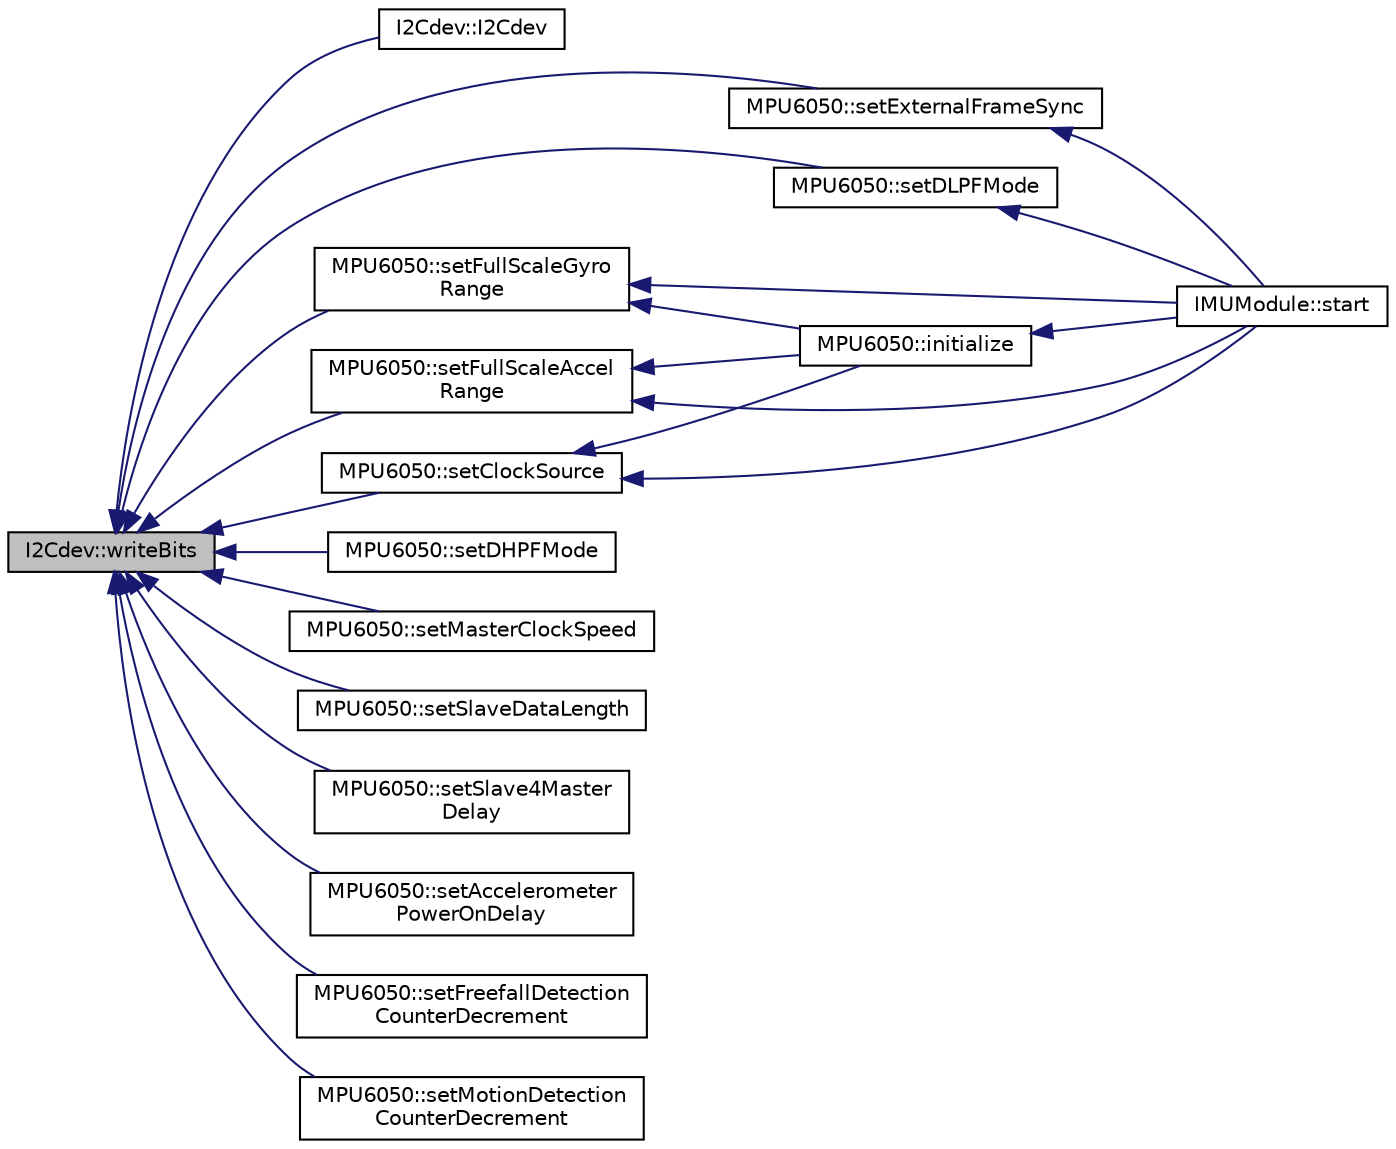 digraph "I2Cdev::writeBits"
{
  edge [fontname="Helvetica",fontsize="10",labelfontname="Helvetica",labelfontsize="10"];
  node [fontname="Helvetica",fontsize="10",shape=record];
  rankdir="LR";
  Node554 [label="I2Cdev::writeBits",height=0.2,width=0.4,color="black", fillcolor="grey75", style="filled", fontcolor="black"];
  Node554 -> Node555 [dir="back",color="midnightblue",fontsize="10",style="solid",fontname="Helvetica"];
  Node555 [label="I2Cdev::I2Cdev",height=0.2,width=0.4,color="black", fillcolor="white", style="filled",URL="$class_i2_cdev.html#a2f70586510cbda5c5267a10b4ca220b9"];
  Node554 -> Node556 [dir="back",color="midnightblue",fontsize="10",style="solid",fontname="Helvetica"];
  Node556 [label="MPU6050::setExternalFrameSync",height=0.2,width=0.4,color="black", fillcolor="white", style="filled",URL="$class_m_p_u6050.html#a77b36f41c531a11b5a835fc75a9aefe6",tooltip="Set external FSYNC configuration. "];
  Node556 -> Node557 [dir="back",color="midnightblue",fontsize="10",style="solid",fontname="Helvetica"];
  Node557 [label="IMUModule::start",height=0.2,width=0.4,color="black", fillcolor="white", style="filled",URL="$class_i_m_u_module.html#aba29f7665d8ec8f0eefe802f1c2b741c",tooltip="Called once to initialize the module. "];
  Node554 -> Node558 [dir="back",color="midnightblue",fontsize="10",style="solid",fontname="Helvetica"];
  Node558 [label="MPU6050::setDLPFMode",height=0.2,width=0.4,color="black", fillcolor="white", style="filled",URL="$class_m_p_u6050.html#a7a782ade8af2f88dfef7171487f59a3b",tooltip="Set digital low-pass filter configuration. "];
  Node558 -> Node557 [dir="back",color="midnightblue",fontsize="10",style="solid",fontname="Helvetica"];
  Node554 -> Node559 [dir="back",color="midnightblue",fontsize="10",style="solid",fontname="Helvetica"];
  Node559 [label="MPU6050::setFullScaleGyro\lRange",height=0.2,width=0.4,color="black", fillcolor="white", style="filled",URL="$class_m_p_u6050.html#a72afc0b6f221c9336f635b5637c62dae",tooltip="Set full-scale gyroscope range. "];
  Node559 -> Node557 [dir="back",color="midnightblue",fontsize="10",style="solid",fontname="Helvetica"];
  Node559 -> Node560 [dir="back",color="midnightblue",fontsize="10",style="solid",fontname="Helvetica"];
  Node560 [label="MPU6050::initialize",height=0.2,width=0.4,color="black", fillcolor="white", style="filled",URL="$class_m_p_u6050.html#abd8fc6c18adf158011118fbccc7e7054",tooltip="Power on and prepare for general usage. "];
  Node560 -> Node557 [dir="back",color="midnightblue",fontsize="10",style="solid",fontname="Helvetica"];
  Node554 -> Node561 [dir="back",color="midnightblue",fontsize="10",style="solid",fontname="Helvetica"];
  Node561 [label="MPU6050::setFullScaleAccel\lRange",height=0.2,width=0.4,color="black", fillcolor="white", style="filled",URL="$class_m_p_u6050.html#a64eb78e8e359c541beaf8664db3421d1",tooltip="Set full-scale accelerometer range. "];
  Node561 -> Node557 [dir="back",color="midnightblue",fontsize="10",style="solid",fontname="Helvetica"];
  Node561 -> Node560 [dir="back",color="midnightblue",fontsize="10",style="solid",fontname="Helvetica"];
  Node554 -> Node562 [dir="back",color="midnightblue",fontsize="10",style="solid",fontname="Helvetica"];
  Node562 [label="MPU6050::setDHPFMode",height=0.2,width=0.4,color="black", fillcolor="white", style="filled",URL="$class_m_p_u6050.html#a44cc43aaad1e52c1ba3142d4490af611",tooltip="Set the high-pass filter configuration. "];
  Node554 -> Node563 [dir="back",color="midnightblue",fontsize="10",style="solid",fontname="Helvetica"];
  Node563 [label="MPU6050::setMasterClockSpeed",height=0.2,width=0.4,color="black", fillcolor="white", style="filled",URL="$class_m_p_u6050.html#a8a4779ea709ff0633f9798369478400b",tooltip="Set I2C master clock speed. "];
  Node554 -> Node564 [dir="back",color="midnightblue",fontsize="10",style="solid",fontname="Helvetica"];
  Node564 [label="MPU6050::setSlaveDataLength",height=0.2,width=0.4,color="black", fillcolor="white", style="filled",URL="$class_m_p_u6050.html#ab4151353f433c533246d938fc3b78458",tooltip="Set number of bytes to read for the specified slave (0-3). "];
  Node554 -> Node565 [dir="back",color="midnightblue",fontsize="10",style="solid",fontname="Helvetica"];
  Node565 [label="MPU6050::setSlave4Master\lDelay",height=0.2,width=0.4,color="black", fillcolor="white", style="filled",URL="$class_m_p_u6050.html#ac154934a43c599cdc564fb29c22c45eb",tooltip="Set Slave 4 master delay value. "];
  Node554 -> Node566 [dir="back",color="midnightblue",fontsize="10",style="solid",fontname="Helvetica"];
  Node566 [label="MPU6050::setAccelerometer\lPowerOnDelay",height=0.2,width=0.4,color="black", fillcolor="white", style="filled",URL="$class_m_p_u6050.html#a2bbde7653d2d2d37e16e515599f3b08b",tooltip="Set accelerometer power-on delay. "];
  Node554 -> Node567 [dir="back",color="midnightblue",fontsize="10",style="solid",fontname="Helvetica"];
  Node567 [label="MPU6050::setFreefallDetection\lCounterDecrement",height=0.2,width=0.4,color="black", fillcolor="white", style="filled",URL="$class_m_p_u6050.html#a18dd79b7c53600e9ce97eed4bfe6cf15",tooltip="Set Free Fall detection counter decrement configuration. "];
  Node554 -> Node568 [dir="back",color="midnightblue",fontsize="10",style="solid",fontname="Helvetica"];
  Node568 [label="MPU6050::setMotionDetection\lCounterDecrement",height=0.2,width=0.4,color="black", fillcolor="white", style="filled",URL="$class_m_p_u6050.html#a74cc3ea727afa5d4406175085e60d08c",tooltip="Set Motion detection counter decrement configuration. "];
  Node554 -> Node569 [dir="back",color="midnightblue",fontsize="10",style="solid",fontname="Helvetica"];
  Node569 [label="MPU6050::setClockSource",height=0.2,width=0.4,color="black", fillcolor="white", style="filled",URL="$class_m_p_u6050.html#a4c1cd147d038e024bdeaa053c4d77734",tooltip="Set clock source setting. "];
  Node569 -> Node557 [dir="back",color="midnightblue",fontsize="10",style="solid",fontname="Helvetica"];
  Node569 -> Node560 [dir="back",color="midnightblue",fontsize="10",style="solid",fontname="Helvetica"];
}
